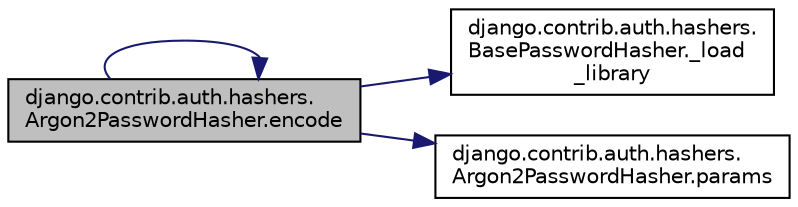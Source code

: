 digraph "django.contrib.auth.hashers.Argon2PasswordHasher.encode"
{
 // LATEX_PDF_SIZE
  edge [fontname="Helvetica",fontsize="10",labelfontname="Helvetica",labelfontsize="10"];
  node [fontname="Helvetica",fontsize="10",shape=record];
  rankdir="LR";
  Node1 [label="django.contrib.auth.hashers.\lArgon2PasswordHasher.encode",height=0.2,width=0.4,color="black", fillcolor="grey75", style="filled", fontcolor="black",tooltip=" "];
  Node1 -> Node2 [color="midnightblue",fontsize="10",style="solid",fontname="Helvetica"];
  Node2 [label="django.contrib.auth.hashers.\lBasePasswordHasher._load\l_library",height=0.2,width=0.4,color="black", fillcolor="white", style="filled",URL="$d7/d8e/classdjango_1_1contrib_1_1auth_1_1hashers_1_1_base_password_hasher.html#a8a185d675bba93e68282d230bf34f239",tooltip=" "];
  Node1 -> Node1 [color="midnightblue",fontsize="10",style="solid",fontname="Helvetica"];
  Node1 -> Node3 [color="midnightblue",fontsize="10",style="solid",fontname="Helvetica"];
  Node3 [label="django.contrib.auth.hashers.\lArgon2PasswordHasher.params",height=0.2,width=0.4,color="black", fillcolor="white", style="filled",URL="$d9/d60/classdjango_1_1contrib_1_1auth_1_1hashers_1_1_argon2_password_hasher.html#a686aba10c20efe71047034d701174c1c",tooltip=" "];
}
